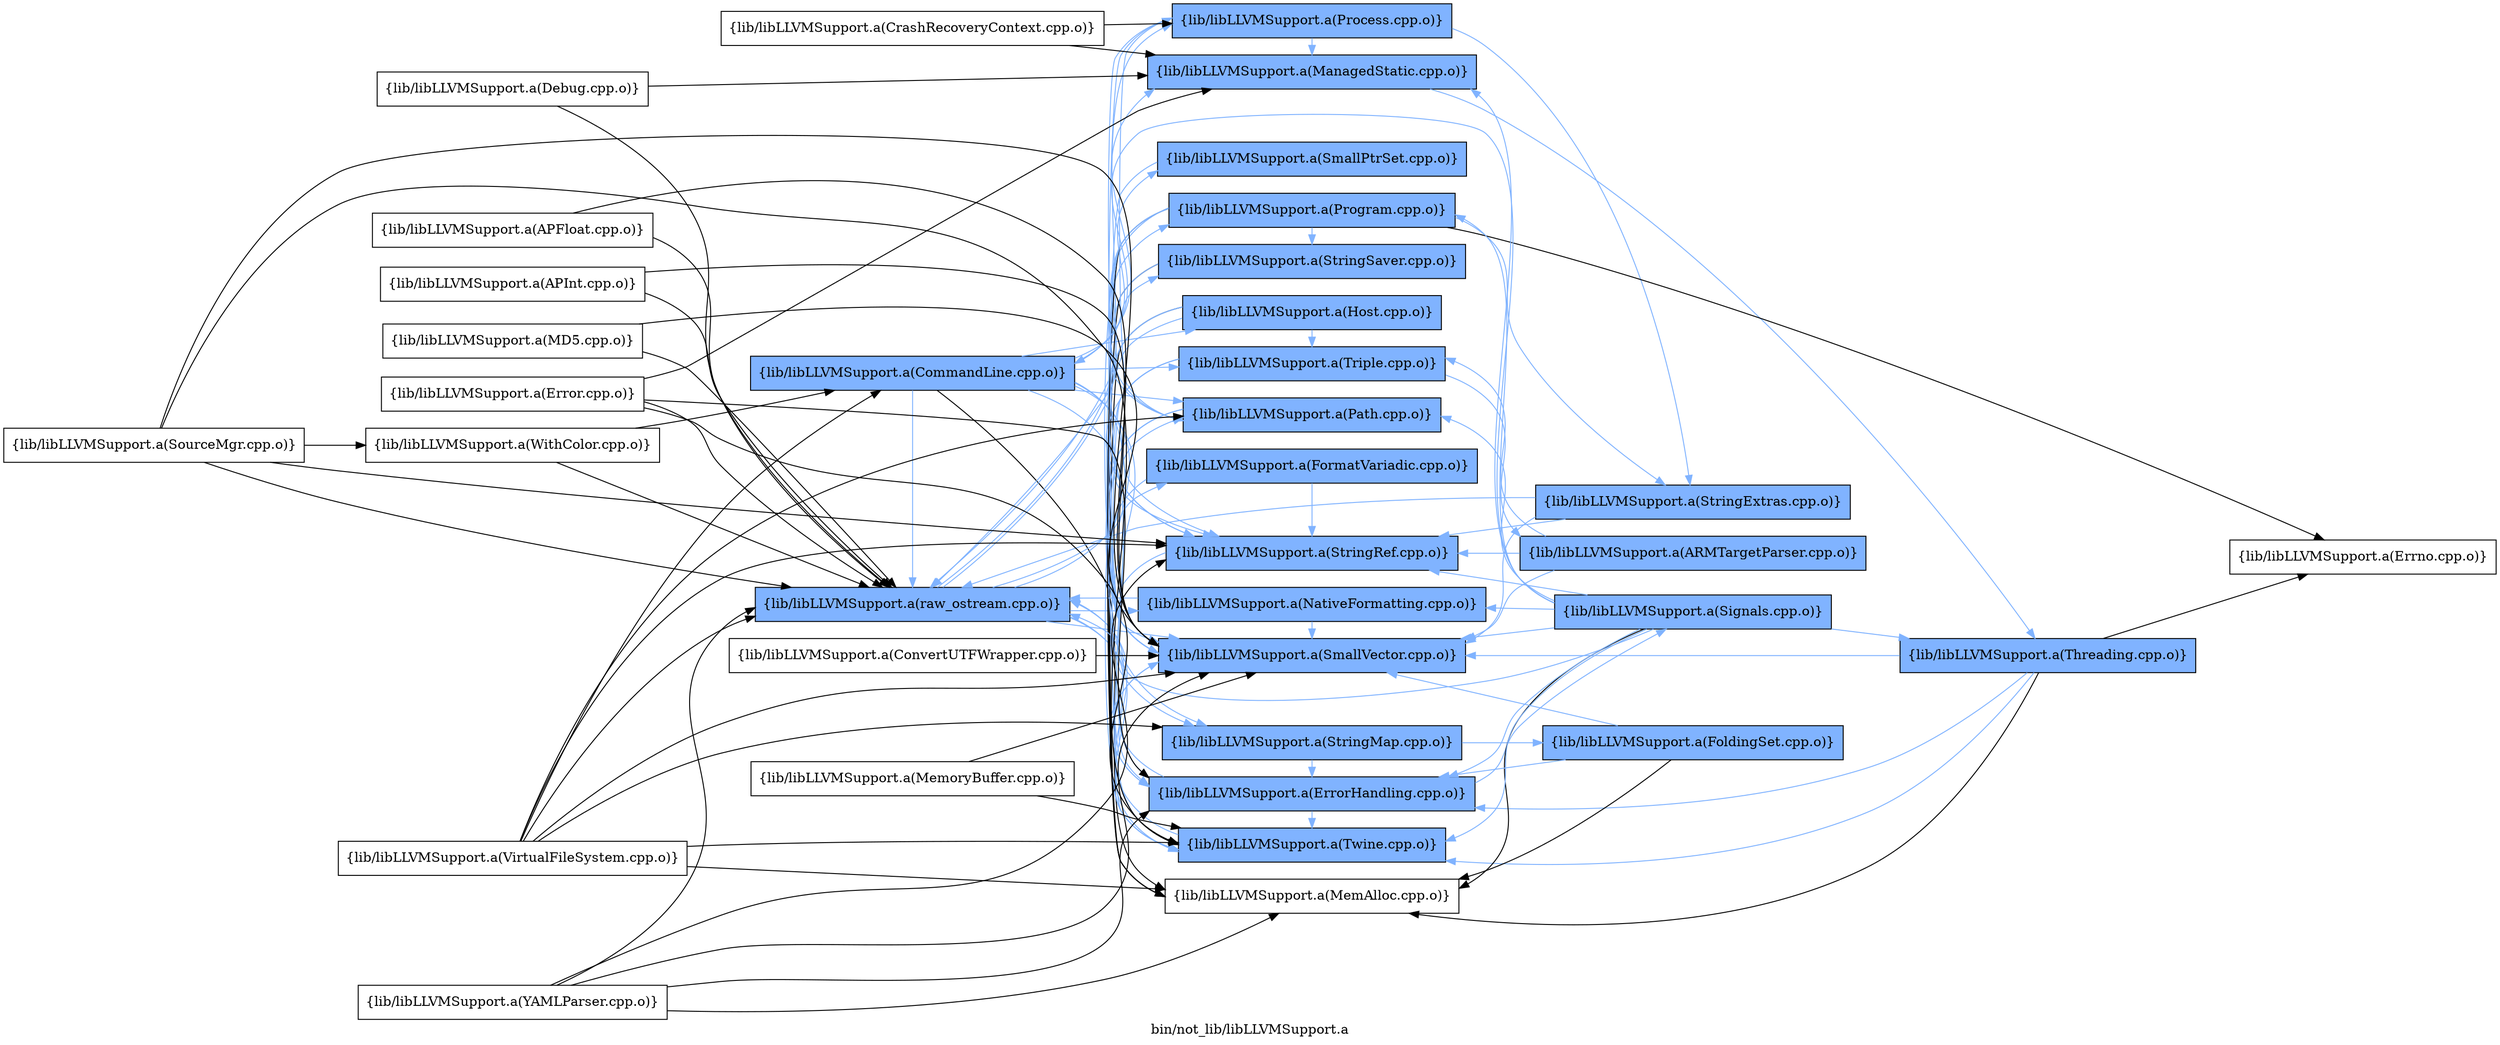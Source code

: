 digraph "bin/not_lib/libLLVMSupport.a" {
	label="bin/not_lib/libLLVMSupport.a";
	rankdir=LR;
	{ rank=same; Node0x56063c6f8b68;  }
	{ rank=same; Node0x56063c6f8438; Node0x56063c6f8d48;  }
	{ rank=same; Node0x56063c6f90b8; Node0x56063c6f9d38; Node0x56063c6f78f8; Node0x56063c6f80c8; Node0x56063c6f9e28; Node0x56063c6f8528; Node0x56063c6f8b18; Node0x56063c6f9ce8; Node0x56063c6f86b8; Node0x56063c6f7c68; Node0x56063c6f79e8; Node0x56063c6f8578; Node0x56063c6f9ba8; Node0x56063c6f7f88; Node0x56063c6f8cf8; Node0x56063c6f7948;  }

	Node0x56063c6f8b68 [shape=record,shape=box,group=0,label="{lib/libLLVMSupport.a(WithColor.cpp.o)}"];
	Node0x56063c6f8b68 -> Node0x56063c6f8438;
	Node0x56063c6f8b68 -> Node0x56063c6f8d48;
	Node0x56063c6f8d48 [shape=record,shape=box,group=1,style=filled,fillcolor="0.600000 0.5 1",label="{lib/libLLVMSupport.a(raw_ostream.cpp.o)}"];
	Node0x56063c6f8d48 -> Node0x56063c6f78f8[color="0.600000 0.5 1"];
	Node0x56063c6f8d48 -> Node0x56063c6f80c8[color="0.600000 0.5 1"];
	Node0x56063c6f8d48 -> Node0x56063c6f9e28[color="0.600000 0.5 1"];
	Node0x56063c6f8d48 -> Node0x56063c6f9ba8[color="0.600000 0.5 1"];
	Node0x56063c6f8d48 -> Node0x56063c6f7f88[color="0.600000 0.5 1"];
	Node0x56063c6f8d48 -> Node0x56063c6f8578[color="0.600000 0.5 1"];
	Node0x56063c6f8d48 -> Node0x56063c6f8cf8[color="0.600000 0.5 1"];
	Node0x56063c6f8d48 -> Node0x56063c6f7948[color="0.600000 0.5 1"];
	Node0x56063c6f7948 [shape=record,shape=box,group=1,style=filled,fillcolor="0.600000 0.5 1",label="{lib/libLLVMSupport.a(Program.cpp.o)}"];
	Node0x56063c6f7948 -> Node0x56063c6f90b8;
	Node0x56063c6f7948 -> Node0x56063c6f78f8[color="0.600000 0.5 1"];
	Node0x56063c6f7948 -> Node0x56063c6f8528[color="0.600000 0.5 1"];
	Node0x56063c6f7948 -> Node0x56063c6f8b18[color="0.600000 0.5 1"];
	Node0x56063c6f7948 -> Node0x56063c6f8d48[color="0.600000 0.5 1"];
	Node0x56063c6f7948 -> Node0x56063c6f8578[color="0.600000 0.5 1"];
	Node0x56063c6f7948 -> Node0x56063c6f87a8[color="0.600000 0.5 1"];
	Node0x56063c6f7948 -> Node0x56063c6f8118;
	Node0x56063c6f8438 [shape=record,shape=box,group=1,style=filled,fillcolor="0.600000 0.5 1",label="{lib/libLLVMSupport.a(CommandLine.cpp.o)}"];
	Node0x56063c6f8438 -> Node0x56063c6f90b8;
	Node0x56063c6f8438 -> Node0x56063c6f9d38[color="0.600000 0.5 1"];
	Node0x56063c6f8438 -> Node0x56063c6f78f8[color="0.600000 0.5 1"];
	Node0x56063c6f8438 -> Node0x56063c6f80c8[color="0.600000 0.5 1"];
	Node0x56063c6f8438 -> Node0x56063c6f9e28[color="0.600000 0.5 1"];
	Node0x56063c6f8438 -> Node0x56063c6f8528[color="0.600000 0.5 1"];
	Node0x56063c6f8438 -> Node0x56063c6f8b18[color="0.600000 0.5 1"];
	Node0x56063c6f8438 -> Node0x56063c6f9ce8[color="0.600000 0.5 1"];
	Node0x56063c6f8438 -> Node0x56063c6f86b8[color="0.600000 0.5 1"];
	Node0x56063c6f8438 -> Node0x56063c6f7c68[color="0.600000 0.5 1"];
	Node0x56063c6f8438 -> Node0x56063c6f8d48[color="0.600000 0.5 1"];
	Node0x56063c6f8438 -> Node0x56063c6f79e8[color="0.600000 0.5 1"];
	Node0x56063c6f8438 -> Node0x56063c6f8578[color="0.600000 0.5 1"];
	Node0x56063c6f90b8 [shape=record,shape=box,group=0,label="{lib/libLLVMSupport.a(MemAlloc.cpp.o)}"];
	Node0x56063c6f9d38 [shape=record,shape=box,group=1,style=filled,fillcolor="0.600000 0.5 1",label="{lib/libLLVMSupport.a(ManagedStatic.cpp.o)}"];
	Node0x56063c6f9d38 -> Node0x56063c6f7a88[color="0.600000 0.5 1"];
	Node0x56063c6f78f8 [shape=record,shape=box,group=1,style=filled,fillcolor="0.600000 0.5 1",label="{lib/libLLVMSupport.a(SmallVector.cpp.o)}"];
	Node0x56063c6f78f8 -> Node0x56063c6f80c8[color="0.600000 0.5 1"];
	Node0x56063c6f80c8 [shape=record,shape=box,group=1,style=filled,fillcolor="0.600000 0.5 1",label="{lib/libLLVMSupport.a(ErrorHandling.cpp.o)}"];
	Node0x56063c6f80c8 -> Node0x56063c6f9e28[color="0.600000 0.5 1"];
	Node0x56063c6f80c8 -> Node0x56063c6f8d48[color="0.600000 0.5 1"];
	Node0x56063c6f80c8 -> Node0x56063c6f8938[color="0.600000 0.5 1"];
	Node0x56063c6f9e28 [shape=record,shape=box,group=1,style=filled,fillcolor="0.600000 0.5 1",label="{lib/libLLVMSupport.a(Twine.cpp.o)}"];
	Node0x56063c6f9e28 -> Node0x56063c6f78f8[color="0.600000 0.5 1"];
	Node0x56063c6f9e28 -> Node0x56063c6f8d48[color="0.600000 0.5 1"];
	Node0x56063c6f8528 [shape=record,shape=box,group=1,style=filled,fillcolor="0.600000 0.5 1",label="{lib/libLLVMSupport.a(StringSaver.cpp.o)}"];
	Node0x56063c6f8528 -> Node0x56063c6f90b8;
	Node0x56063c6f8528 -> Node0x56063c6f78f8[color="0.600000 0.5 1"];
	Node0x56063c6f8b18 [shape=record,shape=box,group=1,style=filled,fillcolor="0.600000 0.5 1",label="{lib/libLLVMSupport.a(StringRef.cpp.o)}"];
	Node0x56063c6f8b18 -> Node0x56063c6f78f8[color="0.600000 0.5 1"];
	Node0x56063c6f9ce8 [shape=record,shape=box,group=1,style=filled,fillcolor="0.600000 0.5 1",label="{lib/libLLVMSupport.a(SmallPtrSet.cpp.o)}"];
	Node0x56063c6f9ce8 -> Node0x56063c6f80c8[color="0.600000 0.5 1"];
	Node0x56063c6f86b8 [shape=record,shape=box,group=1,style=filled,fillcolor="0.600000 0.5 1",label="{lib/libLLVMSupport.a(StringMap.cpp.o)}"];
	Node0x56063c6f86b8 -> Node0x56063c6f80c8[color="0.600000 0.5 1"];
	Node0x56063c6f86b8 -> Node0x56063c6f9568[color="0.600000 0.5 1"];
	Node0x56063c6f7c68 [shape=record,shape=box,group=1,style=filled,fillcolor="0.600000 0.5 1",label="{lib/libLLVMSupport.a(Triple.cpp.o)}"];
	Node0x56063c6f7c68 -> Node0x56063c6f78f8[color="0.600000 0.5 1"];
	Node0x56063c6f7c68 -> Node0x56063c6f9e28[color="0.600000 0.5 1"];
	Node0x56063c6f7c68 -> Node0x56063c6f8b18[color="0.600000 0.5 1"];
	Node0x56063c6f7c68 -> Node0x56063c6f8348[color="0.600000 0.5 1"];
	Node0x56063c6f79e8 [shape=record,shape=box,group=1,style=filled,fillcolor="0.600000 0.5 1",label="{lib/libLLVMSupport.a(Host.cpp.o)}"];
	Node0x56063c6f79e8 -> Node0x56063c6f90b8;
	Node0x56063c6f79e8 -> Node0x56063c6f8b18[color="0.600000 0.5 1"];
	Node0x56063c6f79e8 -> Node0x56063c6f86b8[color="0.600000 0.5 1"];
	Node0x56063c6f79e8 -> Node0x56063c6f7c68[color="0.600000 0.5 1"];
	Node0x56063c6f79e8 -> Node0x56063c6f8d48[color="0.600000 0.5 1"];
	Node0x56063c6f8578 [shape=record,shape=box,group=1,style=filled,fillcolor="0.600000 0.5 1",label="{lib/libLLVMSupport.a(Path.cpp.o)}"];
	Node0x56063c6f8578 -> Node0x56063c6f78f8[color="0.600000 0.5 1"];
	Node0x56063c6f8578 -> Node0x56063c6f9e28[color="0.600000 0.5 1"];
	Node0x56063c6f8578 -> Node0x56063c6f8b18[color="0.600000 0.5 1"];
	Node0x56063c6f8578 -> Node0x56063c6f8cf8[color="0.600000 0.5 1"];
	Node0x56063c6f7a88 [shape=record,shape=box,group=1,style=filled,fillcolor="0.600000 0.5 1",label="{lib/libLLVMSupport.a(Threading.cpp.o)}"];
	Node0x56063c6f7a88 -> Node0x56063c6f90b8;
	Node0x56063c6f7a88 -> Node0x56063c6f78f8[color="0.600000 0.5 1"];
	Node0x56063c6f7a88 -> Node0x56063c6f80c8[color="0.600000 0.5 1"];
	Node0x56063c6f7a88 -> Node0x56063c6f9e28[color="0.600000 0.5 1"];
	Node0x56063c6f7a88 -> Node0x56063c6f8118;
	Node0x56063c6f8938 [shape=record,shape=box,group=1,style=filled,fillcolor="0.600000 0.5 1",label="{lib/libLLVMSupport.a(Signals.cpp.o)}"];
	Node0x56063c6f8938 -> Node0x56063c6f8438[color="0.600000 0.5 1"];
	Node0x56063c6f8938 -> Node0x56063c6f90b8;
	Node0x56063c6f8938 -> Node0x56063c6f9d38[color="0.600000 0.5 1"];
	Node0x56063c6f8938 -> Node0x56063c6f78f8[color="0.600000 0.5 1"];
	Node0x56063c6f8938 -> Node0x56063c6f80c8[color="0.600000 0.5 1"];
	Node0x56063c6f8938 -> Node0x56063c6f9e28[color="0.600000 0.5 1"];
	Node0x56063c6f8938 -> Node0x56063c6f8b18[color="0.600000 0.5 1"];
	Node0x56063c6f8938 -> Node0x56063c6f8d48[color="0.600000 0.5 1"];
	Node0x56063c6f8938 -> Node0x56063c6f9ba8[color="0.600000 0.5 1"];
	Node0x56063c6f8938 -> Node0x56063c6f8578[color="0.600000 0.5 1"];
	Node0x56063c6f8938 -> Node0x56063c6f7948[color="0.600000 0.5 1"];
	Node0x56063c6f8938 -> Node0x56063c6f7a88[color="0.600000 0.5 1"];
	Node0x56063c6f8c08 [shape=record,shape=box,group=0,label="{lib/libLLVMSupport.a(Debug.cpp.o)}"];
	Node0x56063c6f8c08 -> Node0x56063c6f9d38;
	Node0x56063c6f8c08 -> Node0x56063c6f8d48;
	Node0x56063c6f7998 [shape=record,shape=box,group=0,label="{lib/libLLVMSupport.a(APFloat.cpp.o)}"];
	Node0x56063c6f7998 -> Node0x56063c6f78f8;
	Node0x56063c6f7998 -> Node0x56063c6f8d48;
	Node0x56063c6f98d8 [shape=record,shape=box,group=0,label="{lib/libLLVMSupport.a(Error.cpp.o)}"];
	Node0x56063c6f98d8 -> Node0x56063c6f9d38;
	Node0x56063c6f98d8 -> Node0x56063c6f80c8;
	Node0x56063c6f98d8 -> Node0x56063c6f9e28;
	Node0x56063c6f98d8 -> Node0x56063c6f8d48;
	Node0x56063c6f9b08 [shape=record,shape=box,group=0,label="{lib/libLLVMSupport.a(APInt.cpp.o)}"];
	Node0x56063c6f9b08 -> Node0x56063c6f78f8;
	Node0x56063c6f9b08 -> Node0x56063c6f8d48;
	Node0x56063c6f9568 [shape=record,shape=box,group=1,style=filled,fillcolor="0.600000 0.5 1",label="{lib/libLLVMSupport.a(FoldingSet.cpp.o)}"];
	Node0x56063c6f9568 -> Node0x56063c6f90b8;
	Node0x56063c6f9568 -> Node0x56063c6f78f8[color="0.600000 0.5 1"];
	Node0x56063c6f9568 -> Node0x56063c6f80c8[color="0.600000 0.5 1"];
	Node0x56063c6f7808 [shape=record,shape=box,group=0,label="{lib/libLLVMSupport.a(VirtualFileSystem.cpp.o)}"];
	Node0x56063c6f7808 -> Node0x56063c6f8438;
	Node0x56063c6f7808 -> Node0x56063c6f90b8;
	Node0x56063c6f7808 -> Node0x56063c6f78f8;
	Node0x56063c6f7808 -> Node0x56063c6f9e28;
	Node0x56063c6f7808 -> Node0x56063c6f8b18;
	Node0x56063c6f7808 -> Node0x56063c6f86b8;
	Node0x56063c6f7808 -> Node0x56063c6f8d48;
	Node0x56063c6f7808 -> Node0x56063c6f8578;
	Node0x56063c6f88e8 [shape=record,shape=box,group=0,label="{lib/libLLVMSupport.a(MemoryBuffer.cpp.o)}"];
	Node0x56063c6f88e8 -> Node0x56063c6f78f8;
	Node0x56063c6f88e8 -> Node0x56063c6f9e28;
	Node0x56063c6f8e38 [shape=record,shape=box,group=0,label="{lib/libLLVMSupport.a(SourceMgr.cpp.o)}"];
	Node0x56063c6f8e38 -> Node0x56063c6f8b68;
	Node0x56063c6f8e38 -> Node0x56063c6f78f8;
	Node0x56063c6f8e38 -> Node0x56063c6f9e28;
	Node0x56063c6f8e38 -> Node0x56063c6f8b18;
	Node0x56063c6f8e38 -> Node0x56063c6f8d48;
	Node0x56063c6f9fb8 [shape=record,shape=box,group=0,label="{lib/libLLVMSupport.a(ConvertUTFWrapper.cpp.o)}"];
	Node0x56063c6f9fb8 -> Node0x56063c6f78f8;
	Node0x56063c6f8348 [shape=record,shape=box,group=1,style=filled,fillcolor="0.600000 0.5 1",label="{lib/libLLVMSupport.a(ARMTargetParser.cpp.o)}"];
	Node0x56063c6f8348 -> Node0x56063c6f78f8[color="0.600000 0.5 1"];
	Node0x56063c6f8348 -> Node0x56063c6f8b18[color="0.600000 0.5 1"];
	Node0x56063c6f8348 -> Node0x56063c6f7c68[color="0.600000 0.5 1"];
	Node0x56063c6f95b8 [shape=record,shape=box,group=0,label="{lib/libLLVMSupport.a(YAMLParser.cpp.o)}"];
	Node0x56063c6f95b8 -> Node0x56063c6f90b8;
	Node0x56063c6f95b8 -> Node0x56063c6f78f8;
	Node0x56063c6f95b8 -> Node0x56063c6f80c8;
	Node0x56063c6f95b8 -> Node0x56063c6f8b18;
	Node0x56063c6f95b8 -> Node0x56063c6f8d48;
	Node0x56063c6f9ba8 [shape=record,shape=box,group=1,style=filled,fillcolor="0.600000 0.5 1",label="{lib/libLLVMSupport.a(NativeFormatting.cpp.o)}"];
	Node0x56063c6f9ba8 -> Node0x56063c6f78f8[color="0.600000 0.5 1"];
	Node0x56063c6f9ba8 -> Node0x56063c6f8d48[color="0.600000 0.5 1"];
	Node0x56063c6f7f88 [shape=record,shape=box,group=1,style=filled,fillcolor="0.600000 0.5 1",label="{lib/libLLVMSupport.a(FormatVariadic.cpp.o)}"];
	Node0x56063c6f7f88 -> Node0x56063c6f78f8[color="0.600000 0.5 1"];
	Node0x56063c6f7f88 -> Node0x56063c6f8b18[color="0.600000 0.5 1"];
	Node0x56063c6f8cf8 [shape=record,shape=box,group=1,style=filled,fillcolor="0.600000 0.5 1",label="{lib/libLLVMSupport.a(Process.cpp.o)}"];
	Node0x56063c6f8cf8 -> Node0x56063c6f9d38[color="0.600000 0.5 1"];
	Node0x56063c6f8cf8 -> Node0x56063c6f78f8[color="0.600000 0.5 1"];
	Node0x56063c6f8cf8 -> Node0x56063c6f8578[color="0.600000 0.5 1"];
	Node0x56063c6f8cf8 -> Node0x56063c6f87a8[color="0.600000 0.5 1"];
	Node0x56063c6f9978 [shape=record,shape=box,group=0,label="{lib/libLLVMSupport.a(MD5.cpp.o)}"];
	Node0x56063c6f9978 -> Node0x56063c6f78f8;
	Node0x56063c6f9978 -> Node0x56063c6f8d48;
	Node0x56063c6f87a8 [shape=record,shape=box,group=1,style=filled,fillcolor="0.600000 0.5 1",label="{lib/libLLVMSupport.a(StringExtras.cpp.o)}"];
	Node0x56063c6f87a8 -> Node0x56063c6f78f8[color="0.600000 0.5 1"];
	Node0x56063c6f87a8 -> Node0x56063c6f8b18[color="0.600000 0.5 1"];
	Node0x56063c6f87a8 -> Node0x56063c6f8d48[color="0.600000 0.5 1"];
	Node0x56063c6f9388 [shape=record,shape=box,group=0,label="{lib/libLLVMSupport.a(CrashRecoveryContext.cpp.o)}"];
	Node0x56063c6f9388 -> Node0x56063c6f9d38;
	Node0x56063c6f9388 -> Node0x56063c6f8cf8;
	Node0x56063c6f8118 [shape=record,shape=box,group=0,label="{lib/libLLVMSupport.a(Errno.cpp.o)}"];
}
